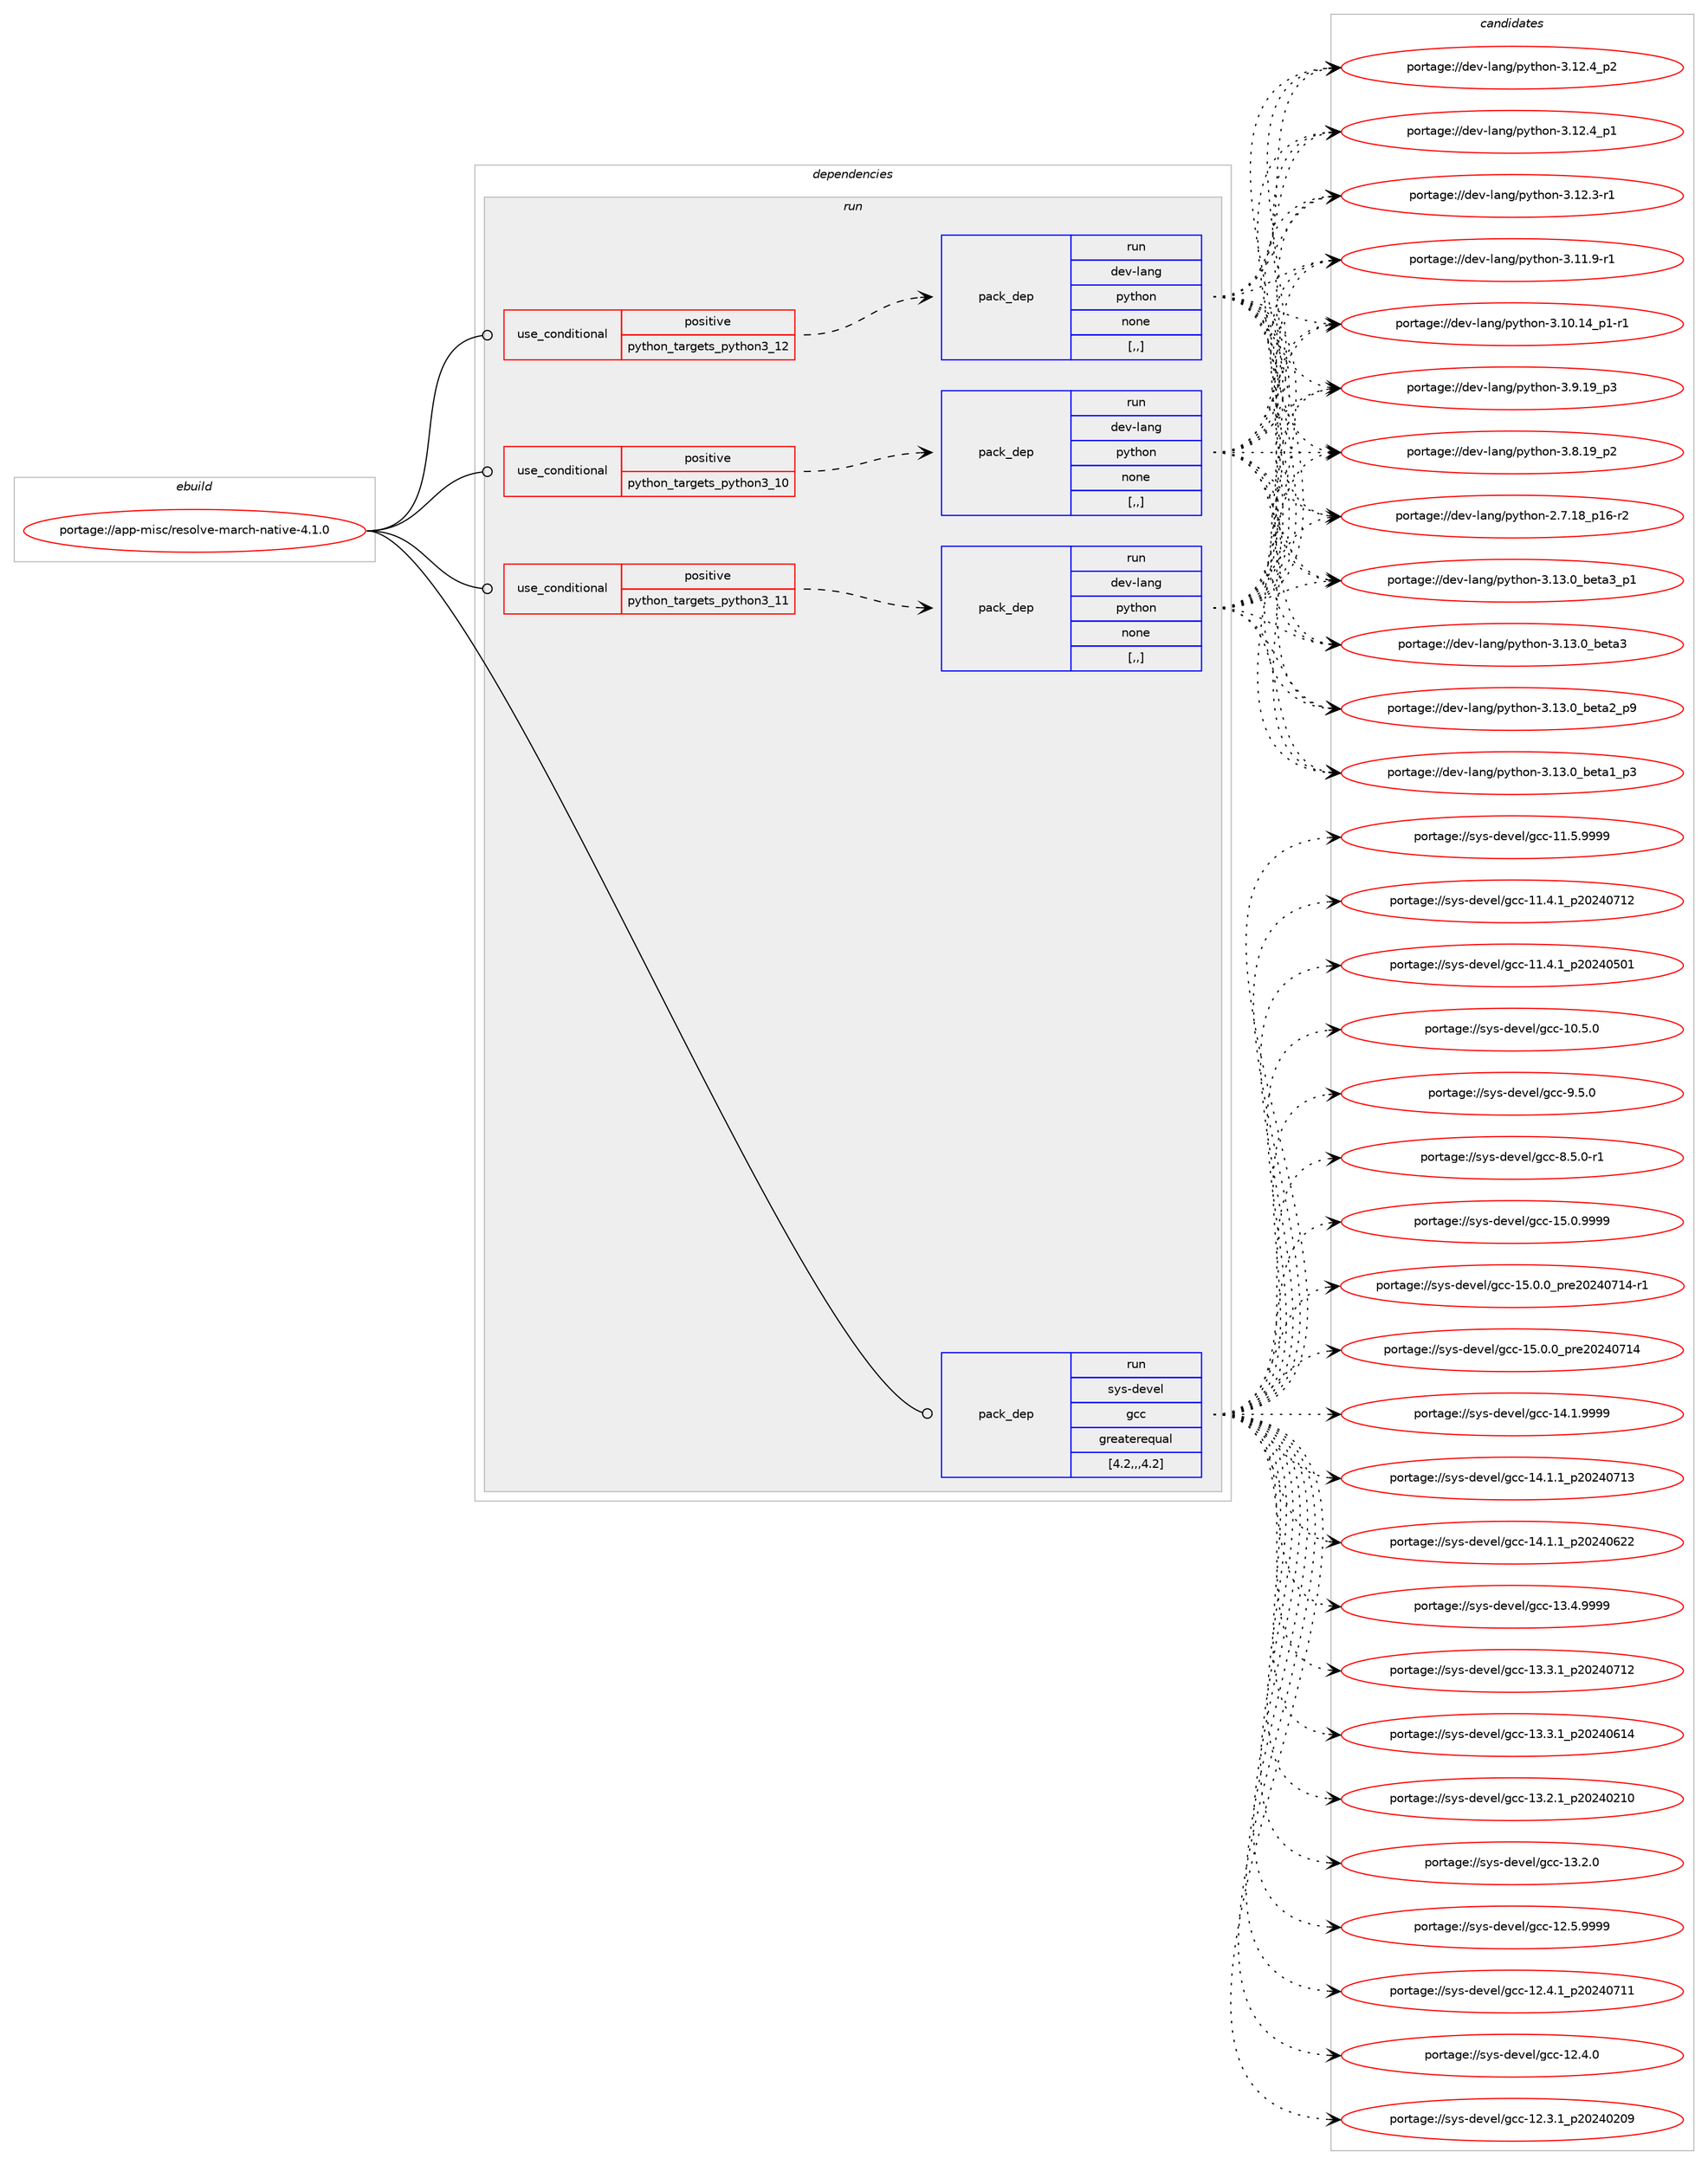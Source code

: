 digraph prolog {

# *************
# Graph options
# *************

newrank=true;
concentrate=true;
compound=true;
graph [rankdir=LR,fontname=Helvetica,fontsize=10,ranksep=1.5];#, ranksep=2.5, nodesep=0.2];
edge  [arrowhead=vee];
node  [fontname=Helvetica,fontsize=10];

# **********
# The ebuild
# **********

subgraph cluster_leftcol {
color=gray;
label=<<i>ebuild</i>>;
id [label="portage://app-misc/resolve-march-native-4.1.0", color=red, width=4, href="../app-misc/resolve-march-native-4.1.0.svg"];
}

# ****************
# The dependencies
# ****************

subgraph cluster_midcol {
color=gray;
label=<<i>dependencies</i>>;
subgraph cluster_compile {
fillcolor="#eeeeee";
style=filled;
label=<<i>compile</i>>;
}
subgraph cluster_compileandrun {
fillcolor="#eeeeee";
style=filled;
label=<<i>compile and run</i>>;
}
subgraph cluster_run {
fillcolor="#eeeeee";
style=filled;
label=<<i>run</i>>;
subgraph cond12747 {
dependency44028 [label=<<TABLE BORDER="0" CELLBORDER="1" CELLSPACING="0" CELLPADDING="4"><TR><TD ROWSPAN="3" CELLPADDING="10">use_conditional</TD></TR><TR><TD>positive</TD></TR><TR><TD>python_targets_python3_10</TD></TR></TABLE>>, shape=none, color=red];
subgraph pack30880 {
dependency44029 [label=<<TABLE BORDER="0" CELLBORDER="1" CELLSPACING="0" CELLPADDING="4" WIDTH="220"><TR><TD ROWSPAN="6" CELLPADDING="30">pack_dep</TD></TR><TR><TD WIDTH="110">run</TD></TR><TR><TD>dev-lang</TD></TR><TR><TD>python</TD></TR><TR><TD>none</TD></TR><TR><TD>[,,]</TD></TR></TABLE>>, shape=none, color=blue];
}
dependency44028:e -> dependency44029:w [weight=20,style="dashed",arrowhead="vee"];
}
id:e -> dependency44028:w [weight=20,style="solid",arrowhead="odot"];
subgraph cond12748 {
dependency44030 [label=<<TABLE BORDER="0" CELLBORDER="1" CELLSPACING="0" CELLPADDING="4"><TR><TD ROWSPAN="3" CELLPADDING="10">use_conditional</TD></TR><TR><TD>positive</TD></TR><TR><TD>python_targets_python3_11</TD></TR></TABLE>>, shape=none, color=red];
subgraph pack30881 {
dependency44031 [label=<<TABLE BORDER="0" CELLBORDER="1" CELLSPACING="0" CELLPADDING="4" WIDTH="220"><TR><TD ROWSPAN="6" CELLPADDING="30">pack_dep</TD></TR><TR><TD WIDTH="110">run</TD></TR><TR><TD>dev-lang</TD></TR><TR><TD>python</TD></TR><TR><TD>none</TD></TR><TR><TD>[,,]</TD></TR></TABLE>>, shape=none, color=blue];
}
dependency44030:e -> dependency44031:w [weight=20,style="dashed",arrowhead="vee"];
}
id:e -> dependency44030:w [weight=20,style="solid",arrowhead="odot"];
subgraph cond12749 {
dependency44032 [label=<<TABLE BORDER="0" CELLBORDER="1" CELLSPACING="0" CELLPADDING="4"><TR><TD ROWSPAN="3" CELLPADDING="10">use_conditional</TD></TR><TR><TD>positive</TD></TR><TR><TD>python_targets_python3_12</TD></TR></TABLE>>, shape=none, color=red];
subgraph pack30882 {
dependency44033 [label=<<TABLE BORDER="0" CELLBORDER="1" CELLSPACING="0" CELLPADDING="4" WIDTH="220"><TR><TD ROWSPAN="6" CELLPADDING="30">pack_dep</TD></TR><TR><TD WIDTH="110">run</TD></TR><TR><TD>dev-lang</TD></TR><TR><TD>python</TD></TR><TR><TD>none</TD></TR><TR><TD>[,,]</TD></TR></TABLE>>, shape=none, color=blue];
}
dependency44032:e -> dependency44033:w [weight=20,style="dashed",arrowhead="vee"];
}
id:e -> dependency44032:w [weight=20,style="solid",arrowhead="odot"];
subgraph pack30883 {
dependency44034 [label=<<TABLE BORDER="0" CELLBORDER="1" CELLSPACING="0" CELLPADDING="4" WIDTH="220"><TR><TD ROWSPAN="6" CELLPADDING="30">pack_dep</TD></TR><TR><TD WIDTH="110">run</TD></TR><TR><TD>sys-devel</TD></TR><TR><TD>gcc</TD></TR><TR><TD>greaterequal</TD></TR><TR><TD>[4.2,,,4.2]</TD></TR></TABLE>>, shape=none, color=blue];
}
id:e -> dependency44034:w [weight=20,style="solid",arrowhead="odot"];
}
}

# **************
# The candidates
# **************

subgraph cluster_choices {
rank=same;
color=gray;
label=<<i>candidates</i>>;

subgraph choice30880 {
color=black;
nodesep=1;
choice10010111845108971101034711212111610411111045514649514648959810111697519511249 [label="portage://dev-lang/python-3.13.0_beta3_p1", color=red, width=4,href="../dev-lang/python-3.13.0_beta3_p1.svg"];
choice1001011184510897110103471121211161041111104551464951464895981011169751 [label="portage://dev-lang/python-3.13.0_beta3", color=red, width=4,href="../dev-lang/python-3.13.0_beta3.svg"];
choice10010111845108971101034711212111610411111045514649514648959810111697509511257 [label="portage://dev-lang/python-3.13.0_beta2_p9", color=red, width=4,href="../dev-lang/python-3.13.0_beta2_p9.svg"];
choice10010111845108971101034711212111610411111045514649514648959810111697499511251 [label="portage://dev-lang/python-3.13.0_beta1_p3", color=red, width=4,href="../dev-lang/python-3.13.0_beta1_p3.svg"];
choice100101118451089711010347112121116104111110455146495046529511250 [label="portage://dev-lang/python-3.12.4_p2", color=red, width=4,href="../dev-lang/python-3.12.4_p2.svg"];
choice100101118451089711010347112121116104111110455146495046529511249 [label="portage://dev-lang/python-3.12.4_p1", color=red, width=4,href="../dev-lang/python-3.12.4_p1.svg"];
choice100101118451089711010347112121116104111110455146495046514511449 [label="portage://dev-lang/python-3.12.3-r1", color=red, width=4,href="../dev-lang/python-3.12.3-r1.svg"];
choice100101118451089711010347112121116104111110455146494946574511449 [label="portage://dev-lang/python-3.11.9-r1", color=red, width=4,href="../dev-lang/python-3.11.9-r1.svg"];
choice100101118451089711010347112121116104111110455146494846495295112494511449 [label="portage://dev-lang/python-3.10.14_p1-r1", color=red, width=4,href="../dev-lang/python-3.10.14_p1-r1.svg"];
choice100101118451089711010347112121116104111110455146574649579511251 [label="portage://dev-lang/python-3.9.19_p3", color=red, width=4,href="../dev-lang/python-3.9.19_p3.svg"];
choice100101118451089711010347112121116104111110455146564649579511250 [label="portage://dev-lang/python-3.8.19_p2", color=red, width=4,href="../dev-lang/python-3.8.19_p2.svg"];
choice100101118451089711010347112121116104111110455046554649569511249544511450 [label="portage://dev-lang/python-2.7.18_p16-r2", color=red, width=4,href="../dev-lang/python-2.7.18_p16-r2.svg"];
dependency44029:e -> choice10010111845108971101034711212111610411111045514649514648959810111697519511249:w [style=dotted,weight="100"];
dependency44029:e -> choice1001011184510897110103471121211161041111104551464951464895981011169751:w [style=dotted,weight="100"];
dependency44029:e -> choice10010111845108971101034711212111610411111045514649514648959810111697509511257:w [style=dotted,weight="100"];
dependency44029:e -> choice10010111845108971101034711212111610411111045514649514648959810111697499511251:w [style=dotted,weight="100"];
dependency44029:e -> choice100101118451089711010347112121116104111110455146495046529511250:w [style=dotted,weight="100"];
dependency44029:e -> choice100101118451089711010347112121116104111110455146495046529511249:w [style=dotted,weight="100"];
dependency44029:e -> choice100101118451089711010347112121116104111110455146495046514511449:w [style=dotted,weight="100"];
dependency44029:e -> choice100101118451089711010347112121116104111110455146494946574511449:w [style=dotted,weight="100"];
dependency44029:e -> choice100101118451089711010347112121116104111110455146494846495295112494511449:w [style=dotted,weight="100"];
dependency44029:e -> choice100101118451089711010347112121116104111110455146574649579511251:w [style=dotted,weight="100"];
dependency44029:e -> choice100101118451089711010347112121116104111110455146564649579511250:w [style=dotted,weight="100"];
dependency44029:e -> choice100101118451089711010347112121116104111110455046554649569511249544511450:w [style=dotted,weight="100"];
}
subgraph choice30881 {
color=black;
nodesep=1;
choice10010111845108971101034711212111610411111045514649514648959810111697519511249 [label="portage://dev-lang/python-3.13.0_beta3_p1", color=red, width=4,href="../dev-lang/python-3.13.0_beta3_p1.svg"];
choice1001011184510897110103471121211161041111104551464951464895981011169751 [label="portage://dev-lang/python-3.13.0_beta3", color=red, width=4,href="../dev-lang/python-3.13.0_beta3.svg"];
choice10010111845108971101034711212111610411111045514649514648959810111697509511257 [label="portage://dev-lang/python-3.13.0_beta2_p9", color=red, width=4,href="../dev-lang/python-3.13.0_beta2_p9.svg"];
choice10010111845108971101034711212111610411111045514649514648959810111697499511251 [label="portage://dev-lang/python-3.13.0_beta1_p3", color=red, width=4,href="../dev-lang/python-3.13.0_beta1_p3.svg"];
choice100101118451089711010347112121116104111110455146495046529511250 [label="portage://dev-lang/python-3.12.4_p2", color=red, width=4,href="../dev-lang/python-3.12.4_p2.svg"];
choice100101118451089711010347112121116104111110455146495046529511249 [label="portage://dev-lang/python-3.12.4_p1", color=red, width=4,href="../dev-lang/python-3.12.4_p1.svg"];
choice100101118451089711010347112121116104111110455146495046514511449 [label="portage://dev-lang/python-3.12.3-r1", color=red, width=4,href="../dev-lang/python-3.12.3-r1.svg"];
choice100101118451089711010347112121116104111110455146494946574511449 [label="portage://dev-lang/python-3.11.9-r1", color=red, width=4,href="../dev-lang/python-3.11.9-r1.svg"];
choice100101118451089711010347112121116104111110455146494846495295112494511449 [label="portage://dev-lang/python-3.10.14_p1-r1", color=red, width=4,href="../dev-lang/python-3.10.14_p1-r1.svg"];
choice100101118451089711010347112121116104111110455146574649579511251 [label="portage://dev-lang/python-3.9.19_p3", color=red, width=4,href="../dev-lang/python-3.9.19_p3.svg"];
choice100101118451089711010347112121116104111110455146564649579511250 [label="portage://dev-lang/python-3.8.19_p2", color=red, width=4,href="../dev-lang/python-3.8.19_p2.svg"];
choice100101118451089711010347112121116104111110455046554649569511249544511450 [label="portage://dev-lang/python-2.7.18_p16-r2", color=red, width=4,href="../dev-lang/python-2.7.18_p16-r2.svg"];
dependency44031:e -> choice10010111845108971101034711212111610411111045514649514648959810111697519511249:w [style=dotted,weight="100"];
dependency44031:e -> choice1001011184510897110103471121211161041111104551464951464895981011169751:w [style=dotted,weight="100"];
dependency44031:e -> choice10010111845108971101034711212111610411111045514649514648959810111697509511257:w [style=dotted,weight="100"];
dependency44031:e -> choice10010111845108971101034711212111610411111045514649514648959810111697499511251:w [style=dotted,weight="100"];
dependency44031:e -> choice100101118451089711010347112121116104111110455146495046529511250:w [style=dotted,weight="100"];
dependency44031:e -> choice100101118451089711010347112121116104111110455146495046529511249:w [style=dotted,weight="100"];
dependency44031:e -> choice100101118451089711010347112121116104111110455146495046514511449:w [style=dotted,weight="100"];
dependency44031:e -> choice100101118451089711010347112121116104111110455146494946574511449:w [style=dotted,weight="100"];
dependency44031:e -> choice100101118451089711010347112121116104111110455146494846495295112494511449:w [style=dotted,weight="100"];
dependency44031:e -> choice100101118451089711010347112121116104111110455146574649579511251:w [style=dotted,weight="100"];
dependency44031:e -> choice100101118451089711010347112121116104111110455146564649579511250:w [style=dotted,weight="100"];
dependency44031:e -> choice100101118451089711010347112121116104111110455046554649569511249544511450:w [style=dotted,weight="100"];
}
subgraph choice30882 {
color=black;
nodesep=1;
choice10010111845108971101034711212111610411111045514649514648959810111697519511249 [label="portage://dev-lang/python-3.13.0_beta3_p1", color=red, width=4,href="../dev-lang/python-3.13.0_beta3_p1.svg"];
choice1001011184510897110103471121211161041111104551464951464895981011169751 [label="portage://dev-lang/python-3.13.0_beta3", color=red, width=4,href="../dev-lang/python-3.13.0_beta3.svg"];
choice10010111845108971101034711212111610411111045514649514648959810111697509511257 [label="portage://dev-lang/python-3.13.0_beta2_p9", color=red, width=4,href="../dev-lang/python-3.13.0_beta2_p9.svg"];
choice10010111845108971101034711212111610411111045514649514648959810111697499511251 [label="portage://dev-lang/python-3.13.0_beta1_p3", color=red, width=4,href="../dev-lang/python-3.13.0_beta1_p3.svg"];
choice100101118451089711010347112121116104111110455146495046529511250 [label="portage://dev-lang/python-3.12.4_p2", color=red, width=4,href="../dev-lang/python-3.12.4_p2.svg"];
choice100101118451089711010347112121116104111110455146495046529511249 [label="portage://dev-lang/python-3.12.4_p1", color=red, width=4,href="../dev-lang/python-3.12.4_p1.svg"];
choice100101118451089711010347112121116104111110455146495046514511449 [label="portage://dev-lang/python-3.12.3-r1", color=red, width=4,href="../dev-lang/python-3.12.3-r1.svg"];
choice100101118451089711010347112121116104111110455146494946574511449 [label="portage://dev-lang/python-3.11.9-r1", color=red, width=4,href="../dev-lang/python-3.11.9-r1.svg"];
choice100101118451089711010347112121116104111110455146494846495295112494511449 [label="portage://dev-lang/python-3.10.14_p1-r1", color=red, width=4,href="../dev-lang/python-3.10.14_p1-r1.svg"];
choice100101118451089711010347112121116104111110455146574649579511251 [label="portage://dev-lang/python-3.9.19_p3", color=red, width=4,href="../dev-lang/python-3.9.19_p3.svg"];
choice100101118451089711010347112121116104111110455146564649579511250 [label="portage://dev-lang/python-3.8.19_p2", color=red, width=4,href="../dev-lang/python-3.8.19_p2.svg"];
choice100101118451089711010347112121116104111110455046554649569511249544511450 [label="portage://dev-lang/python-2.7.18_p16-r2", color=red, width=4,href="../dev-lang/python-2.7.18_p16-r2.svg"];
dependency44033:e -> choice10010111845108971101034711212111610411111045514649514648959810111697519511249:w [style=dotted,weight="100"];
dependency44033:e -> choice1001011184510897110103471121211161041111104551464951464895981011169751:w [style=dotted,weight="100"];
dependency44033:e -> choice10010111845108971101034711212111610411111045514649514648959810111697509511257:w [style=dotted,weight="100"];
dependency44033:e -> choice10010111845108971101034711212111610411111045514649514648959810111697499511251:w [style=dotted,weight="100"];
dependency44033:e -> choice100101118451089711010347112121116104111110455146495046529511250:w [style=dotted,weight="100"];
dependency44033:e -> choice100101118451089711010347112121116104111110455146495046529511249:w [style=dotted,weight="100"];
dependency44033:e -> choice100101118451089711010347112121116104111110455146495046514511449:w [style=dotted,weight="100"];
dependency44033:e -> choice100101118451089711010347112121116104111110455146494946574511449:w [style=dotted,weight="100"];
dependency44033:e -> choice100101118451089711010347112121116104111110455146494846495295112494511449:w [style=dotted,weight="100"];
dependency44033:e -> choice100101118451089711010347112121116104111110455146574649579511251:w [style=dotted,weight="100"];
dependency44033:e -> choice100101118451089711010347112121116104111110455146564649579511250:w [style=dotted,weight="100"];
dependency44033:e -> choice100101118451089711010347112121116104111110455046554649569511249544511450:w [style=dotted,weight="100"];
}
subgraph choice30883 {
color=black;
nodesep=1;
choice1151211154510010111810110847103999945495346484657575757 [label="portage://sys-devel/gcc-15.0.9999", color=red, width=4,href="../sys-devel/gcc-15.0.9999.svg"];
choice11512111545100101118101108471039999454953464846489511211410150485052485549524511449 [label="portage://sys-devel/gcc-15.0.0_pre20240714-r1", color=red, width=4,href="../sys-devel/gcc-15.0.0_pre20240714-r1.svg"];
choice1151211154510010111810110847103999945495346484648951121141015048505248554952 [label="portage://sys-devel/gcc-15.0.0_pre20240714", color=red, width=4,href="../sys-devel/gcc-15.0.0_pre20240714.svg"];
choice1151211154510010111810110847103999945495246494657575757 [label="portage://sys-devel/gcc-14.1.9999", color=red, width=4,href="../sys-devel/gcc-14.1.9999.svg"];
choice1151211154510010111810110847103999945495246494649951125048505248554951 [label="portage://sys-devel/gcc-14.1.1_p20240713", color=red, width=4,href="../sys-devel/gcc-14.1.1_p20240713.svg"];
choice1151211154510010111810110847103999945495246494649951125048505248545050 [label="portage://sys-devel/gcc-14.1.1_p20240622", color=red, width=4,href="../sys-devel/gcc-14.1.1_p20240622.svg"];
choice1151211154510010111810110847103999945495146524657575757 [label="portage://sys-devel/gcc-13.4.9999", color=red, width=4,href="../sys-devel/gcc-13.4.9999.svg"];
choice1151211154510010111810110847103999945495146514649951125048505248554950 [label="portage://sys-devel/gcc-13.3.1_p20240712", color=red, width=4,href="../sys-devel/gcc-13.3.1_p20240712.svg"];
choice1151211154510010111810110847103999945495146514649951125048505248544952 [label="portage://sys-devel/gcc-13.3.1_p20240614", color=red, width=4,href="../sys-devel/gcc-13.3.1_p20240614.svg"];
choice1151211154510010111810110847103999945495146504649951125048505248504948 [label="portage://sys-devel/gcc-13.2.1_p20240210", color=red, width=4,href="../sys-devel/gcc-13.2.1_p20240210.svg"];
choice1151211154510010111810110847103999945495146504648 [label="portage://sys-devel/gcc-13.2.0", color=red, width=4,href="../sys-devel/gcc-13.2.0.svg"];
choice1151211154510010111810110847103999945495046534657575757 [label="portage://sys-devel/gcc-12.5.9999", color=red, width=4,href="../sys-devel/gcc-12.5.9999.svg"];
choice1151211154510010111810110847103999945495046524649951125048505248554949 [label="portage://sys-devel/gcc-12.4.1_p20240711", color=red, width=4,href="../sys-devel/gcc-12.4.1_p20240711.svg"];
choice1151211154510010111810110847103999945495046524648 [label="portage://sys-devel/gcc-12.4.0", color=red, width=4,href="../sys-devel/gcc-12.4.0.svg"];
choice1151211154510010111810110847103999945495046514649951125048505248504857 [label="portage://sys-devel/gcc-12.3.1_p20240209", color=red, width=4,href="../sys-devel/gcc-12.3.1_p20240209.svg"];
choice1151211154510010111810110847103999945494946534657575757 [label="portage://sys-devel/gcc-11.5.9999", color=red, width=4,href="../sys-devel/gcc-11.5.9999.svg"];
choice1151211154510010111810110847103999945494946524649951125048505248554950 [label="portage://sys-devel/gcc-11.4.1_p20240712", color=red, width=4,href="../sys-devel/gcc-11.4.1_p20240712.svg"];
choice1151211154510010111810110847103999945494946524649951125048505248534849 [label="portage://sys-devel/gcc-11.4.1_p20240501", color=red, width=4,href="../sys-devel/gcc-11.4.1_p20240501.svg"];
choice1151211154510010111810110847103999945494846534648 [label="portage://sys-devel/gcc-10.5.0", color=red, width=4,href="../sys-devel/gcc-10.5.0.svg"];
choice11512111545100101118101108471039999455746534648 [label="portage://sys-devel/gcc-9.5.0", color=red, width=4,href="../sys-devel/gcc-9.5.0.svg"];
choice115121115451001011181011084710399994556465346484511449 [label="portage://sys-devel/gcc-8.5.0-r1", color=red, width=4,href="../sys-devel/gcc-8.5.0-r1.svg"];
dependency44034:e -> choice1151211154510010111810110847103999945495346484657575757:w [style=dotted,weight="100"];
dependency44034:e -> choice11512111545100101118101108471039999454953464846489511211410150485052485549524511449:w [style=dotted,weight="100"];
dependency44034:e -> choice1151211154510010111810110847103999945495346484648951121141015048505248554952:w [style=dotted,weight="100"];
dependency44034:e -> choice1151211154510010111810110847103999945495246494657575757:w [style=dotted,weight="100"];
dependency44034:e -> choice1151211154510010111810110847103999945495246494649951125048505248554951:w [style=dotted,weight="100"];
dependency44034:e -> choice1151211154510010111810110847103999945495246494649951125048505248545050:w [style=dotted,weight="100"];
dependency44034:e -> choice1151211154510010111810110847103999945495146524657575757:w [style=dotted,weight="100"];
dependency44034:e -> choice1151211154510010111810110847103999945495146514649951125048505248554950:w [style=dotted,weight="100"];
dependency44034:e -> choice1151211154510010111810110847103999945495146514649951125048505248544952:w [style=dotted,weight="100"];
dependency44034:e -> choice1151211154510010111810110847103999945495146504649951125048505248504948:w [style=dotted,weight="100"];
dependency44034:e -> choice1151211154510010111810110847103999945495146504648:w [style=dotted,weight="100"];
dependency44034:e -> choice1151211154510010111810110847103999945495046534657575757:w [style=dotted,weight="100"];
dependency44034:e -> choice1151211154510010111810110847103999945495046524649951125048505248554949:w [style=dotted,weight="100"];
dependency44034:e -> choice1151211154510010111810110847103999945495046524648:w [style=dotted,weight="100"];
dependency44034:e -> choice1151211154510010111810110847103999945495046514649951125048505248504857:w [style=dotted,weight="100"];
dependency44034:e -> choice1151211154510010111810110847103999945494946534657575757:w [style=dotted,weight="100"];
dependency44034:e -> choice1151211154510010111810110847103999945494946524649951125048505248554950:w [style=dotted,weight="100"];
dependency44034:e -> choice1151211154510010111810110847103999945494946524649951125048505248534849:w [style=dotted,weight="100"];
dependency44034:e -> choice1151211154510010111810110847103999945494846534648:w [style=dotted,weight="100"];
dependency44034:e -> choice11512111545100101118101108471039999455746534648:w [style=dotted,weight="100"];
dependency44034:e -> choice115121115451001011181011084710399994556465346484511449:w [style=dotted,weight="100"];
}
}

}
